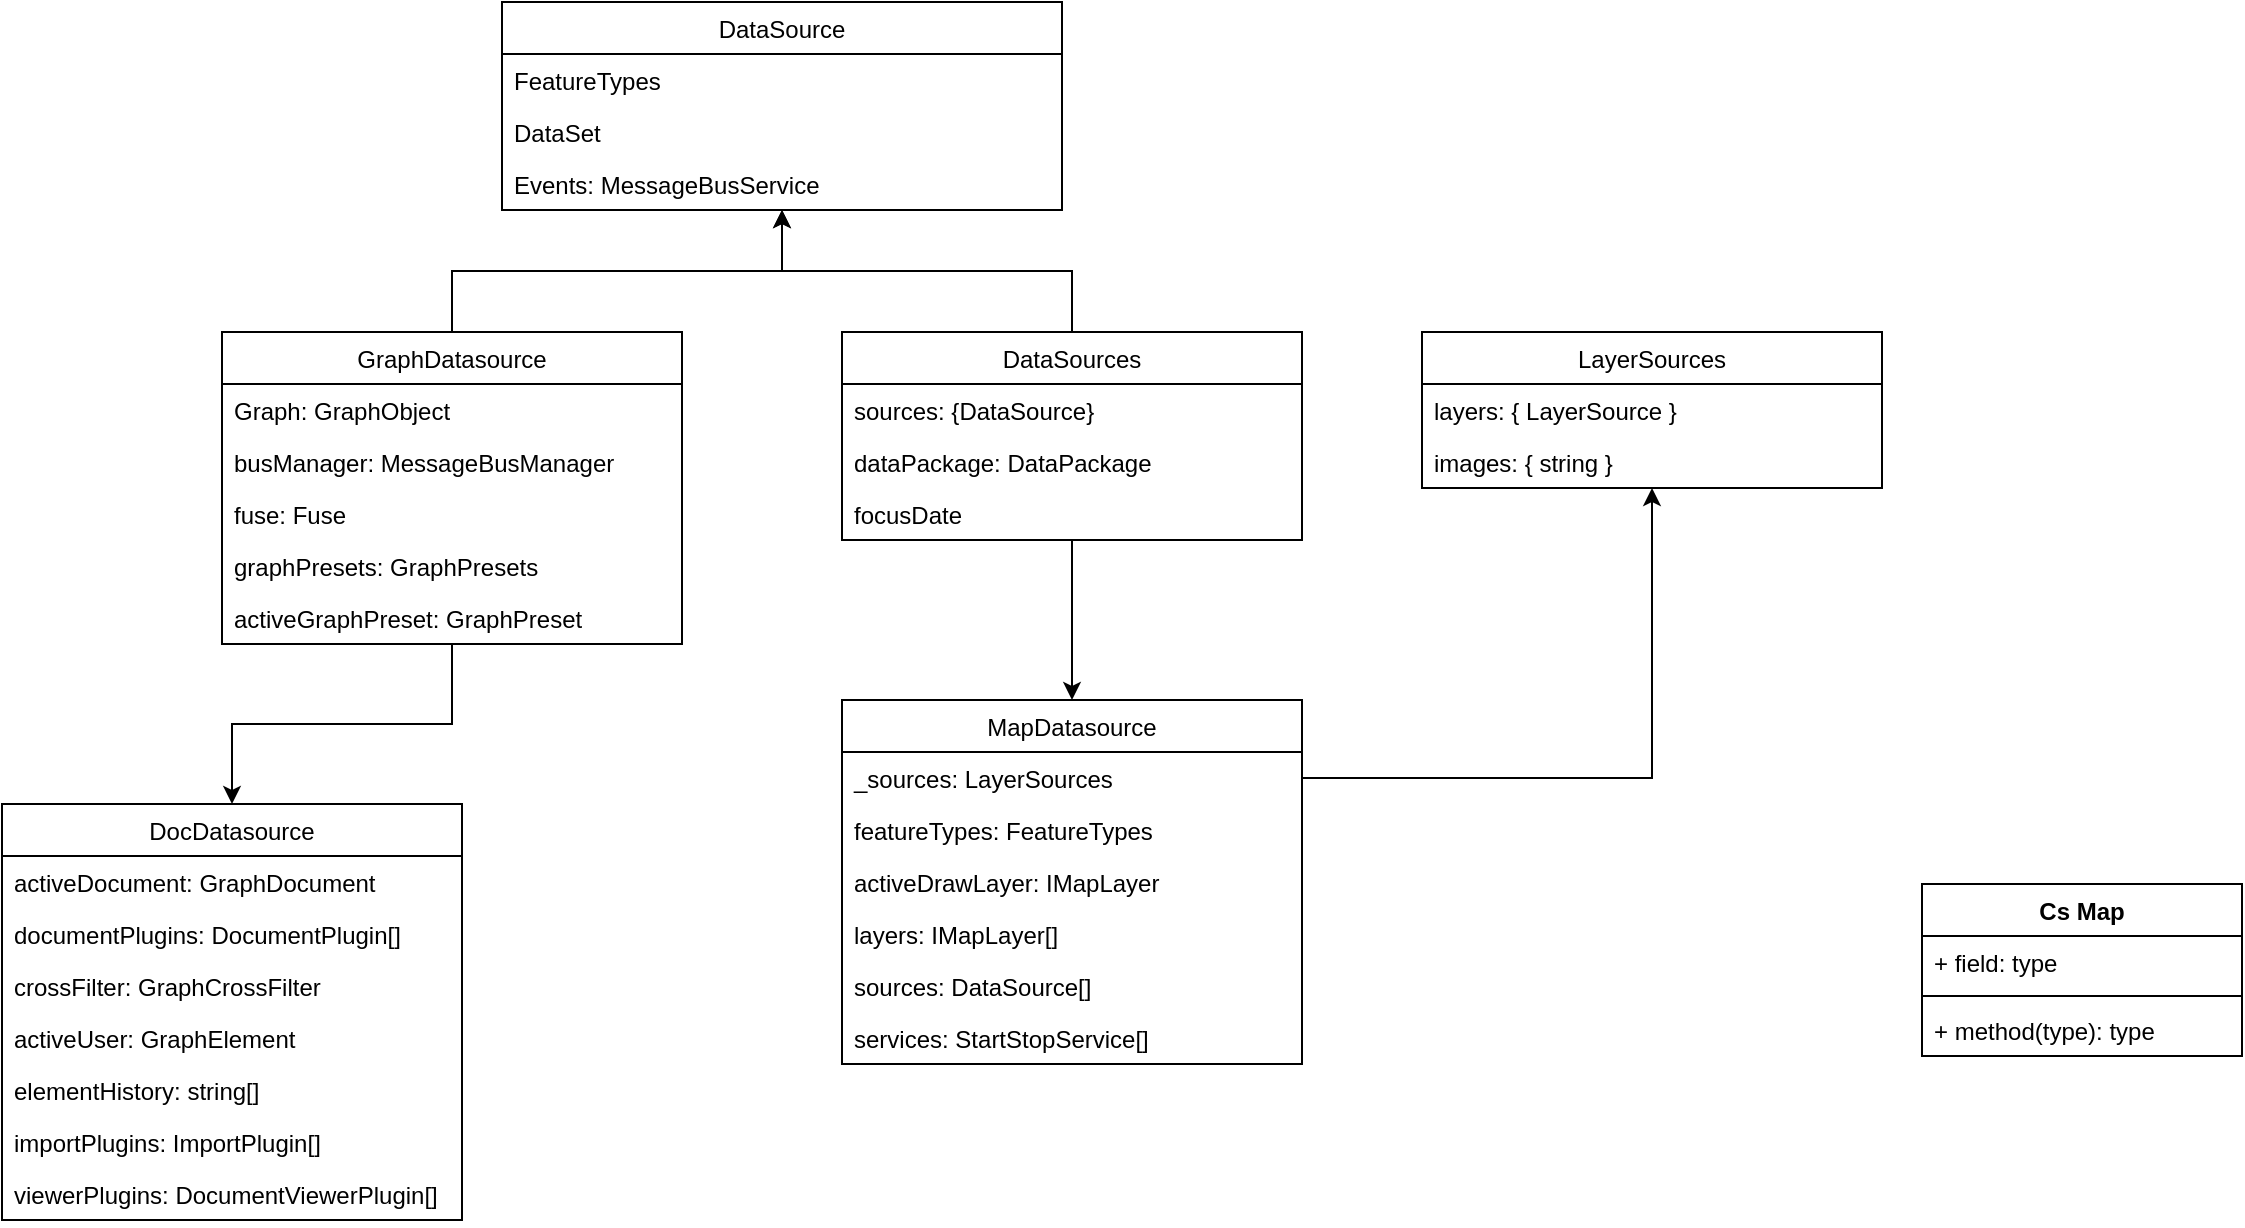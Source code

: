 <mxfile version="15.5.6" type="device"><diagram id="rdl5K033_qojKi6jDnzF" name="Page-1"><mxGraphModel dx="1422" dy="839" grid="1" gridSize="10" guides="1" tooltips="1" connect="1" arrows="1" fold="1" page="1" pageScale="1" pageWidth="1400" pageHeight="850" math="0" shadow="0"><root><mxCell id="0"/><mxCell id="1" parent="0"/><mxCell id="HrqR7UetyzQBTGGkluWT-3" value="DataSource" style="swimlane;fontStyle=0;childLayout=stackLayout;horizontal=1;startSize=26;fillColor=none;horizontalStack=0;resizeParent=1;resizeParentMax=0;resizeLast=0;collapsible=1;marginBottom=0;" parent="1" vertex="1"><mxGeometry x="300" y="260" width="280" height="104" as="geometry"/></mxCell><mxCell id="HrqR7UetyzQBTGGkluWT-4" value="FeatureTypes" style="text;strokeColor=none;fillColor=none;align=left;verticalAlign=top;spacingLeft=4;spacingRight=4;overflow=hidden;rotatable=0;points=[[0,0.5],[1,0.5]];portConstraint=eastwest;" parent="HrqR7UetyzQBTGGkluWT-3" vertex="1"><mxGeometry y="26" width="280" height="26" as="geometry"/></mxCell><mxCell id="HrqR7UetyzQBTGGkluWT-5" value="DataSet" style="text;strokeColor=none;fillColor=none;align=left;verticalAlign=top;spacingLeft=4;spacingRight=4;overflow=hidden;rotatable=0;points=[[0,0.5],[1,0.5]];portConstraint=eastwest;" parent="HrqR7UetyzQBTGGkluWT-3" vertex="1"><mxGeometry y="52" width="280" height="26" as="geometry"/></mxCell><mxCell id="HrqR7UetyzQBTGGkluWT-13" value="Events: MessageBusService" style="text;strokeColor=none;fillColor=none;align=left;verticalAlign=top;spacingLeft=4;spacingRight=4;overflow=hidden;rotatable=0;points=[[0,0.5],[1,0.5]];portConstraint=eastwest;" parent="HrqR7UetyzQBTGGkluWT-3" vertex="1"><mxGeometry y="78" width="280" height="26" as="geometry"/></mxCell><mxCell id="HrqR7UetyzQBTGGkluWT-12" style="edgeStyle=orthogonalEdgeStyle;rounded=0;orthogonalLoop=1;jettySize=auto;html=1;exitX=0.5;exitY=0;exitDx=0;exitDy=0;" parent="1" source="HrqR7UetyzQBTGGkluWT-7" target="HrqR7UetyzQBTGGkluWT-3" edge="1"><mxGeometry relative="1" as="geometry"/></mxCell><mxCell id="HrqR7UetyzQBTGGkluWT-24" value="" style="edgeStyle=orthogonalEdgeStyle;rounded=0;orthogonalLoop=1;jettySize=auto;html=1;" parent="1" source="HrqR7UetyzQBTGGkluWT-7" target="HrqR7UetyzQBTGGkluWT-18" edge="1"><mxGeometry relative="1" as="geometry"/></mxCell><mxCell id="HrqR7UetyzQBTGGkluWT-7" value="GraphDatasource" style="swimlane;fontStyle=0;childLayout=stackLayout;horizontal=1;startSize=26;fillColor=none;horizontalStack=0;resizeParent=1;resizeParentMax=0;resizeLast=0;collapsible=1;marginBottom=0;" parent="1" vertex="1"><mxGeometry x="160" y="425" width="230" height="156" as="geometry"/></mxCell><mxCell id="HrqR7UetyzQBTGGkluWT-8" value="Graph: GraphObject&#10;" style="text;strokeColor=none;fillColor=none;align=left;verticalAlign=top;spacingLeft=4;spacingRight=4;overflow=hidden;rotatable=0;points=[[0,0.5],[1,0.5]];portConstraint=eastwest;" parent="HrqR7UetyzQBTGGkluWT-7" vertex="1"><mxGeometry y="26" width="230" height="26" as="geometry"/></mxCell><mxCell id="HrqR7UetyzQBTGGkluWT-9" value="busManager: MessageBusManager" style="text;strokeColor=none;fillColor=none;align=left;verticalAlign=top;spacingLeft=4;spacingRight=4;overflow=hidden;rotatable=0;points=[[0,0.5],[1,0.5]];portConstraint=eastwest;" parent="HrqR7UetyzQBTGGkluWT-7" vertex="1"><mxGeometry y="52" width="230" height="26" as="geometry"/></mxCell><mxCell id="HrqR7UetyzQBTGGkluWT-10" value="fuse: Fuse" style="text;strokeColor=none;fillColor=none;align=left;verticalAlign=top;spacingLeft=4;spacingRight=4;overflow=hidden;rotatable=0;points=[[0,0.5],[1,0.5]];portConstraint=eastwest;" parent="HrqR7UetyzQBTGGkluWT-7" vertex="1"><mxGeometry y="78" width="230" height="26" as="geometry"/></mxCell><mxCell id="HrqR7UetyzQBTGGkluWT-16" value="graphPresets: GraphPresets" style="text;strokeColor=none;fillColor=none;align=left;verticalAlign=top;spacingLeft=4;spacingRight=4;overflow=hidden;rotatable=0;points=[[0,0.5],[1,0.5]];portConstraint=eastwest;" parent="HrqR7UetyzQBTGGkluWT-7" vertex="1"><mxGeometry y="104" width="230" height="26" as="geometry"/></mxCell><mxCell id="HrqR7UetyzQBTGGkluWT-17" value="activeGraphPreset: GraphPreset" style="text;strokeColor=none;fillColor=none;align=left;verticalAlign=top;spacingLeft=4;spacingRight=4;overflow=hidden;rotatable=0;points=[[0,0.5],[1,0.5]];portConstraint=eastwest;" parent="HrqR7UetyzQBTGGkluWT-7" vertex="1"><mxGeometry y="130" width="230" height="26" as="geometry"/></mxCell><mxCell id="HrqR7UetyzQBTGGkluWT-18" value="DocDatasource" style="swimlane;fontStyle=0;childLayout=stackLayout;horizontal=1;startSize=26;fillColor=none;horizontalStack=0;resizeParent=1;resizeParentMax=0;resizeLast=0;collapsible=1;marginBottom=0;" parent="1" vertex="1"><mxGeometry x="50" y="661" width="230" height="208" as="geometry"/></mxCell><mxCell id="HrqR7UetyzQBTGGkluWT-19" value="activeDocument: GraphDocument" style="text;strokeColor=none;fillColor=none;align=left;verticalAlign=top;spacingLeft=4;spacingRight=4;overflow=hidden;rotatable=0;points=[[0,0.5],[1,0.5]];portConstraint=eastwest;" parent="HrqR7UetyzQBTGGkluWT-18" vertex="1"><mxGeometry y="26" width="230" height="26" as="geometry"/></mxCell><mxCell id="HrqR7UetyzQBTGGkluWT-20" value="documentPlugins: DocumentPlugin[]" style="text;strokeColor=none;fillColor=none;align=left;verticalAlign=top;spacingLeft=4;spacingRight=4;overflow=hidden;rotatable=0;points=[[0,0.5],[1,0.5]];portConstraint=eastwest;" parent="HrqR7UetyzQBTGGkluWT-18" vertex="1"><mxGeometry y="52" width="230" height="26" as="geometry"/></mxCell><mxCell id="HrqR7UetyzQBTGGkluWT-21" value="crossFilter: GraphCrossFilter" style="text;strokeColor=none;fillColor=none;align=left;verticalAlign=top;spacingLeft=4;spacingRight=4;overflow=hidden;rotatable=0;points=[[0,0.5],[1,0.5]];portConstraint=eastwest;" parent="HrqR7UetyzQBTGGkluWT-18" vertex="1"><mxGeometry y="78" width="230" height="26" as="geometry"/></mxCell><mxCell id="HrqR7UetyzQBTGGkluWT-22" value="activeUser: GraphElement" style="text;strokeColor=none;fillColor=none;align=left;verticalAlign=top;spacingLeft=4;spacingRight=4;overflow=hidden;rotatable=0;points=[[0,0.5],[1,0.5]];portConstraint=eastwest;" parent="HrqR7UetyzQBTGGkluWT-18" vertex="1"><mxGeometry y="104" width="230" height="26" as="geometry"/></mxCell><mxCell id="HrqR7UetyzQBTGGkluWT-23" value="elementHistory: string[]" style="text;strokeColor=none;fillColor=none;align=left;verticalAlign=top;spacingLeft=4;spacingRight=4;overflow=hidden;rotatable=0;points=[[0,0.5],[1,0.5]];portConstraint=eastwest;" parent="HrqR7UetyzQBTGGkluWT-18" vertex="1"><mxGeometry y="130" width="230" height="26" as="geometry"/></mxCell><mxCell id="HrqR7UetyzQBTGGkluWT-25" value="importPlugins: ImportPlugin[]" style="text;strokeColor=none;fillColor=none;align=left;verticalAlign=top;spacingLeft=4;spacingRight=4;overflow=hidden;rotatable=0;points=[[0,0.5],[1,0.5]];portConstraint=eastwest;" parent="HrqR7UetyzQBTGGkluWT-18" vertex="1"><mxGeometry y="156" width="230" height="26" as="geometry"/></mxCell><mxCell id="HrqR7UetyzQBTGGkluWT-26" value="viewerPlugins: DocumentViewerPlugin[]" style="text;strokeColor=none;fillColor=none;align=left;verticalAlign=top;spacingLeft=4;spacingRight=4;overflow=hidden;rotatable=0;points=[[0,0.5],[1,0.5]];portConstraint=eastwest;" parent="HrqR7UetyzQBTGGkluWT-18" vertex="1"><mxGeometry y="182" width="230" height="26" as="geometry"/></mxCell><mxCell id="py6tG9JsNtULaUl-3Sti-1" style="edgeStyle=orthogonalEdgeStyle;rounded=0;orthogonalLoop=1;jettySize=auto;html=1;" edge="1" parent="1" source="HrqR7UetyzQBTGGkluWT-27" target="HrqR7UetyzQBTGGkluWT-3"><mxGeometry relative="1" as="geometry"/></mxCell><mxCell id="py6tG9JsNtULaUl-3Sti-6" value="" style="edgeStyle=orthogonalEdgeStyle;rounded=0;orthogonalLoop=1;jettySize=auto;html=1;" edge="1" parent="1" source="HrqR7UetyzQBTGGkluWT-27" target="py6tG9JsNtULaUl-3Sti-2"><mxGeometry relative="1" as="geometry"/></mxCell><mxCell id="HrqR7UetyzQBTGGkluWT-27" value="DataSources" style="swimlane;fontStyle=0;childLayout=stackLayout;horizontal=1;startSize=26;fillColor=none;horizontalStack=0;resizeParent=1;resizeParentMax=0;resizeLast=0;collapsible=1;marginBottom=0;" parent="1" vertex="1"><mxGeometry x="470" y="425" width="230" height="104" as="geometry"/></mxCell><mxCell id="HrqR7UetyzQBTGGkluWT-28" value="sources: {DataSource}    " style="text;strokeColor=none;fillColor=none;align=left;verticalAlign=top;spacingLeft=4;spacingRight=4;overflow=hidden;rotatable=0;points=[[0,0.5],[1,0.5]];portConstraint=eastwest;" parent="HrqR7UetyzQBTGGkluWT-27" vertex="1"><mxGeometry y="26" width="230" height="26" as="geometry"/></mxCell><mxCell id="HrqR7UetyzQBTGGkluWT-29" value="dataPackage: DataPackage" style="text;strokeColor=none;fillColor=none;align=left;verticalAlign=top;spacingLeft=4;spacingRight=4;overflow=hidden;rotatable=0;points=[[0,0.5],[1,0.5]];portConstraint=eastwest;" parent="HrqR7UetyzQBTGGkluWT-27" vertex="1"><mxGeometry y="52" width="230" height="26" as="geometry"/></mxCell><mxCell id="HrqR7UetyzQBTGGkluWT-30" value="focusDate" style="text;strokeColor=none;fillColor=none;align=left;verticalAlign=top;spacingLeft=4;spacingRight=4;overflow=hidden;rotatable=0;points=[[0,0.5],[1,0.5]];portConstraint=eastwest;" parent="HrqR7UetyzQBTGGkluWT-27" vertex="1"><mxGeometry y="78" width="230" height="26" as="geometry"/></mxCell><mxCell id="py6tG9JsNtULaUl-3Sti-2" value="MapDatasource" style="swimlane;fontStyle=0;childLayout=stackLayout;horizontal=1;startSize=26;fillColor=none;horizontalStack=0;resizeParent=1;resizeParentMax=0;resizeLast=0;collapsible=1;marginBottom=0;" vertex="1" parent="1"><mxGeometry x="470" y="609" width="230" height="182" as="geometry"/></mxCell><mxCell id="py6tG9JsNtULaUl-3Sti-3" value="_sources: LayerSources" style="text;strokeColor=none;fillColor=none;align=left;verticalAlign=top;spacingLeft=4;spacingRight=4;overflow=hidden;rotatable=0;points=[[0,0.5],[1,0.5]];portConstraint=eastwest;" vertex="1" parent="py6tG9JsNtULaUl-3Sti-2"><mxGeometry y="26" width="230" height="26" as="geometry"/></mxCell><mxCell id="py6tG9JsNtULaUl-3Sti-4" value="featureTypes: FeatureTypes" style="text;strokeColor=none;fillColor=none;align=left;verticalAlign=top;spacingLeft=4;spacingRight=4;overflow=hidden;rotatable=0;points=[[0,0.5],[1,0.5]];portConstraint=eastwest;" vertex="1" parent="py6tG9JsNtULaUl-3Sti-2"><mxGeometry y="52" width="230" height="26" as="geometry"/></mxCell><mxCell id="py6tG9JsNtULaUl-3Sti-5" value="activeDrawLayer: IMapLayer" style="text;strokeColor=none;fillColor=none;align=left;verticalAlign=top;spacingLeft=4;spacingRight=4;overflow=hidden;rotatable=0;points=[[0,0.5],[1,0.5]];portConstraint=eastwest;" vertex="1" parent="py6tG9JsNtULaUl-3Sti-2"><mxGeometry y="78" width="230" height="26" as="geometry"/></mxCell><mxCell id="py6tG9JsNtULaUl-3Sti-12" value="layers: IMapLayer[]" style="text;strokeColor=none;fillColor=none;align=left;verticalAlign=top;spacingLeft=4;spacingRight=4;overflow=hidden;rotatable=0;points=[[0,0.5],[1,0.5]];portConstraint=eastwest;" vertex="1" parent="py6tG9JsNtULaUl-3Sti-2"><mxGeometry y="104" width="230" height="26" as="geometry"/></mxCell><mxCell id="py6tG9JsNtULaUl-3Sti-13" value="sources: DataSource[]    " style="text;strokeColor=none;fillColor=none;align=left;verticalAlign=top;spacingLeft=4;spacingRight=4;overflow=hidden;rotatable=0;points=[[0,0.5],[1,0.5]];portConstraint=eastwest;" vertex="1" parent="py6tG9JsNtULaUl-3Sti-2"><mxGeometry y="130" width="230" height="26" as="geometry"/></mxCell><mxCell id="py6tG9JsNtULaUl-3Sti-20" value="services: StartStopService[]" style="text;strokeColor=none;fillColor=none;align=left;verticalAlign=top;spacingLeft=4;spacingRight=4;overflow=hidden;rotatable=0;points=[[0,0.5],[1,0.5]];portConstraint=eastwest;" vertex="1" parent="py6tG9JsNtULaUl-3Sti-2"><mxGeometry y="156" width="230" height="26" as="geometry"/></mxCell><mxCell id="py6tG9JsNtULaUl-3Sti-7" value="LayerSources" style="swimlane;fontStyle=0;childLayout=stackLayout;horizontal=1;startSize=26;fillColor=none;horizontalStack=0;resizeParent=1;resizeParentMax=0;resizeLast=0;collapsible=1;marginBottom=0;" vertex="1" parent="1"><mxGeometry x="760" y="425" width="230" height="78" as="geometry"/></mxCell><mxCell id="py6tG9JsNtULaUl-3Sti-8" value="layers: { LayerSource }" style="text;strokeColor=none;fillColor=none;align=left;verticalAlign=top;spacingLeft=4;spacingRight=4;overflow=hidden;rotatable=0;points=[[0,0.5],[1,0.5]];portConstraint=eastwest;" vertex="1" parent="py6tG9JsNtULaUl-3Sti-7"><mxGeometry y="26" width="230" height="26" as="geometry"/></mxCell><mxCell id="py6tG9JsNtULaUl-3Sti-10" value="images: { string }" style="text;strokeColor=none;fillColor=none;align=left;verticalAlign=top;spacingLeft=4;spacingRight=4;overflow=hidden;rotatable=0;points=[[0,0.5],[1,0.5]];portConstraint=eastwest;" vertex="1" parent="py6tG9JsNtULaUl-3Sti-7"><mxGeometry y="52" width="230" height="26" as="geometry"/></mxCell><mxCell id="py6tG9JsNtULaUl-3Sti-11" style="edgeStyle=orthogonalEdgeStyle;rounded=0;orthogonalLoop=1;jettySize=auto;html=1;" edge="1" parent="1" source="py6tG9JsNtULaUl-3Sti-3" target="py6tG9JsNtULaUl-3Sti-7"><mxGeometry relative="1" as="geometry"/></mxCell><mxCell id="py6tG9JsNtULaUl-3Sti-21" value="Cs Map" style="swimlane;fontStyle=1;align=center;verticalAlign=top;childLayout=stackLayout;horizontal=1;startSize=26;horizontalStack=0;resizeParent=1;resizeParentMax=0;resizeLast=0;collapsible=1;marginBottom=0;" vertex="1" parent="1"><mxGeometry x="1010" y="701" width="160" height="86" as="geometry"/></mxCell><mxCell id="py6tG9JsNtULaUl-3Sti-22" value="+ field: type" style="text;strokeColor=none;fillColor=none;align=left;verticalAlign=top;spacingLeft=4;spacingRight=4;overflow=hidden;rotatable=0;points=[[0,0.5],[1,0.5]];portConstraint=eastwest;" vertex="1" parent="py6tG9JsNtULaUl-3Sti-21"><mxGeometry y="26" width="160" height="26" as="geometry"/></mxCell><mxCell id="py6tG9JsNtULaUl-3Sti-23" value="" style="line;strokeWidth=1;fillColor=none;align=left;verticalAlign=middle;spacingTop=-1;spacingLeft=3;spacingRight=3;rotatable=0;labelPosition=right;points=[];portConstraint=eastwest;" vertex="1" parent="py6tG9JsNtULaUl-3Sti-21"><mxGeometry y="52" width="160" height="8" as="geometry"/></mxCell><mxCell id="py6tG9JsNtULaUl-3Sti-24" value="+ method(type): type" style="text;strokeColor=none;fillColor=none;align=left;verticalAlign=top;spacingLeft=4;spacingRight=4;overflow=hidden;rotatable=0;points=[[0,0.5],[1,0.5]];portConstraint=eastwest;" vertex="1" parent="py6tG9JsNtULaUl-3Sti-21"><mxGeometry y="60" width="160" height="26" as="geometry"/></mxCell></root></mxGraphModel></diagram></mxfile>